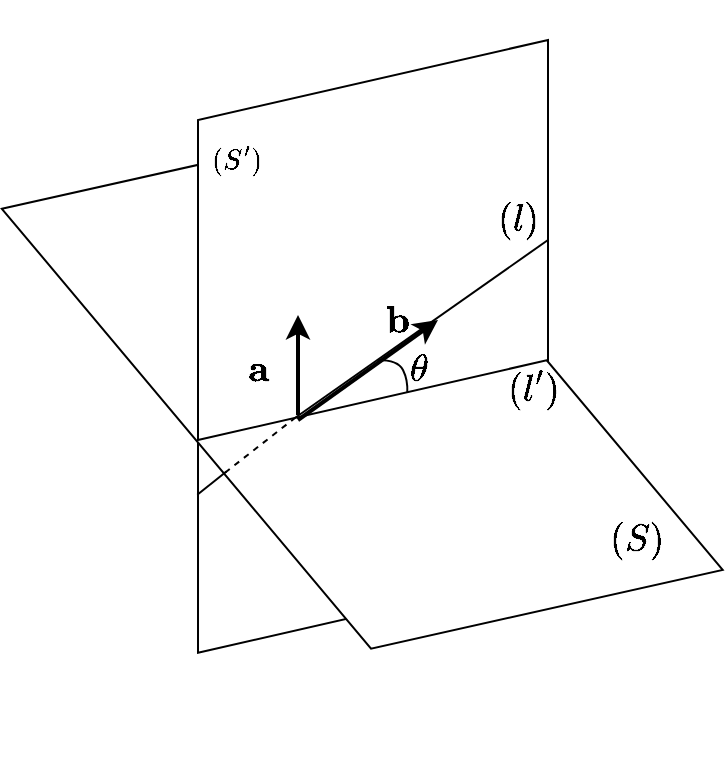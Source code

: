 <mxfile version="26.1.3">
  <diagram name="ページ1" id="yZnfbhVCDwkIrYhEQY3t">
    <mxGraphModel dx="573" dy="1473" grid="1" gridSize="10" guides="1" tooltips="1" connect="1" arrows="1" fold="1" page="1" pageScale="1" pageWidth="827" pageHeight="1169" math="1" shadow="0">
      <root>
        <mxCell id="0" />
        <mxCell id="1" parent="0" />
        <mxCell id="sGiAQNHqPji-i_EnNups-37" value="" style="shape=parallelogram;perimeter=parallelogramPerimeter;whiteSpace=wrap;html=1;fixedSize=1;rotation=90;size=40;flipH=1;" vertex="1" parent="1">
          <mxGeometry x="274.07" y="155.44" width="146.87" height="175" as="geometry" />
        </mxCell>
        <mxCell id="sGiAQNHqPji-i_EnNups-34" value="" style="shape=parallelogram;perimeter=parallelogramPerimeter;whiteSpace=wrap;html=1;fixedSize=1;size=82.86;rotation=50;" vertex="1" parent="1">
          <mxGeometry x="157.14" y="104.68" width="370" height="160" as="geometry" />
        </mxCell>
        <mxCell id="sGiAQNHqPji-i_EnNups-35" value="" style="shape=parallelogram;perimeter=parallelogramPerimeter;whiteSpace=wrap;html=1;fixedSize=1;rotation=90;size=40;flipH=1;" vertex="1" parent="1">
          <mxGeometry x="247.5" y="22.5" width="200" height="175" as="geometry" />
        </mxCell>
        <mxCell id="sGiAQNHqPji-i_EnNups-38" value="" style="endArrow=none;html=1;rounded=0;exitX=1;exitY=0.75;exitDx=0;exitDy=0;entryX=0.5;entryY=0;entryDx=0;entryDy=0;" edge="1" parent="1" source="sGiAQNHqPji-i_EnNups-35" target="sGiAQNHqPji-i_EnNups-35">
          <mxGeometry width="50" height="50" relative="1" as="geometry">
            <mxPoint x="200" y="290" as="sourcePoint" />
            <mxPoint x="440" y="110" as="targetPoint" />
          </mxGeometry>
        </mxCell>
        <mxCell id="sGiAQNHqPji-i_EnNups-39" value="" style="endArrow=none;dashed=1;html=1;rounded=0;entryX=1;entryY=0.75;entryDx=0;entryDy=0;exitX=0.467;exitY=0.996;exitDx=0;exitDy=0;exitPerimeter=0;" edge="1" parent="1" source="sGiAQNHqPji-i_EnNups-34" target="sGiAQNHqPji-i_EnNups-35">
          <mxGeometry width="50" height="50" relative="1" as="geometry">
            <mxPoint x="200" y="280" as="sourcePoint" />
            <mxPoint x="450" y="150" as="targetPoint" />
          </mxGeometry>
        </mxCell>
        <mxCell id="sGiAQNHqPji-i_EnNups-40" value="" style="endArrow=none;html=1;rounded=0;entryX=0.467;entryY=0.99;entryDx=0;entryDy=0;entryPerimeter=0;exitX=0.538;exitY=1.002;exitDx=0;exitDy=0;exitPerimeter=0;" edge="1" parent="1" source="sGiAQNHqPji-i_EnNups-37" target="sGiAQNHqPji-i_EnNups-34">
          <mxGeometry width="50" height="50" relative="1" as="geometry">
            <mxPoint x="400" y="200" as="sourcePoint" />
            <mxPoint x="450" y="150" as="targetPoint" />
          </mxGeometry>
        </mxCell>
        <mxCell id="sGiAQNHqPji-i_EnNups-41" value="" style="endArrow=none;html=1;rounded=0;exitX=0.118;exitY=0.402;exitDx=0;exitDy=0;exitPerimeter=0;curved=1;" edge="1" parent="1" source="sGiAQNHqPji-i_EnNups-35">
          <mxGeometry width="50" height="50" relative="1" as="geometry">
            <mxPoint x="360" y="200" as="sourcePoint" />
            <mxPoint x="350" y="170" as="targetPoint" />
            <Array as="points">
              <mxPoint x="365" y="180" />
              <mxPoint x="360" y="170" />
            </Array>
          </mxGeometry>
        </mxCell>
        <mxCell id="sGiAQNHqPji-i_EnNups-42" value="" style="endArrow=classic;html=1;rounded=0;strokeWidth=2;exitX=0.75;exitY=0;exitDx=0;exitDy=0;entryX=0.5;entryY=0;entryDx=0;entryDy=0;" edge="1" parent="1">
          <mxGeometry width="50" height="50" relative="1" as="geometry">
            <mxPoint x="310" y="197.5" as="sourcePoint" />
            <mxPoint x="310" y="147.5" as="targetPoint" />
          </mxGeometry>
        </mxCell>
        <mxCell id="sGiAQNHqPji-i_EnNups-43" value="" style="endArrow=classic;html=1;rounded=0;strokeWidth=2;" edge="1" parent="1">
          <mxGeometry width="50" height="50" relative="1" as="geometry">
            <mxPoint x="310" y="200" as="sourcePoint" />
            <mxPoint x="380" y="150" as="targetPoint" />
          </mxGeometry>
        </mxCell>
        <mxCell id="sGiAQNHqPji-i_EnNups-44" value="$$\mathbf{a}$$" style="text;strokeColor=none;align=center;fillColor=none;html=1;verticalAlign=middle;whiteSpace=wrap;rounded=0;fontSize=16;" vertex="1" parent="1">
          <mxGeometry x="270" y="155.44" width="40" height="40" as="geometry" />
        </mxCell>
        <mxCell id="sGiAQNHqPji-i_EnNups-45" value="$$\mathbf{b}$$" style="text;strokeColor=none;align=center;fillColor=none;html=1;verticalAlign=middle;whiteSpace=wrap;rounded=0;fontSize=16;" vertex="1" parent="1">
          <mxGeometry x="340" y="130" width="40" height="40" as="geometry" />
        </mxCell>
        <mxCell id="sGiAQNHqPji-i_EnNups-46" value="$$(S&#39;)$$" style="text;strokeColor=none;align=center;fillColor=none;html=1;verticalAlign=middle;whiteSpace=wrap;rounded=0;" vertex="1" parent="1">
          <mxGeometry x="260" y="50" width="40" height="40" as="geometry" />
        </mxCell>
        <mxCell id="sGiAQNHqPji-i_EnNups-47" value="$$(S)$$" style="text;strokeColor=none;align=center;fillColor=none;html=1;verticalAlign=middle;whiteSpace=wrap;rounded=0;fontSize=16;" vertex="1" parent="1">
          <mxGeometry x="460" y="240" width="40" height="40" as="geometry" />
        </mxCell>
        <mxCell id="sGiAQNHqPji-i_EnNups-48" value="$$(l)$$" style="text;strokeColor=none;align=center;fillColor=none;html=1;verticalAlign=middle;whiteSpace=wrap;rounded=0;fontSize=16;" vertex="1" parent="1">
          <mxGeometry x="400" y="80" width="40" height="39.56" as="geometry" />
        </mxCell>
        <mxCell id="sGiAQNHqPji-i_EnNups-49" value="$$\theta$$" style="text;strokeColor=none;align=center;fillColor=none;html=1;verticalAlign=middle;whiteSpace=wrap;rounded=0;fontSize=16;" vertex="1" parent="1">
          <mxGeometry x="350" y="155" width="40" height="40.44" as="geometry" />
        </mxCell>
        <mxCell id="sGiAQNHqPji-i_EnNups-50" value="$$(l&#39;)$$" style="text;strokeColor=none;align=center;fillColor=none;html=1;verticalAlign=middle;whiteSpace=wrap;rounded=0;fontSize=16;" vertex="1" parent="1">
          <mxGeometry x="407.5" y="164.46" width="40" height="40.44" as="geometry" />
        </mxCell>
      </root>
    </mxGraphModel>
  </diagram>
</mxfile>
